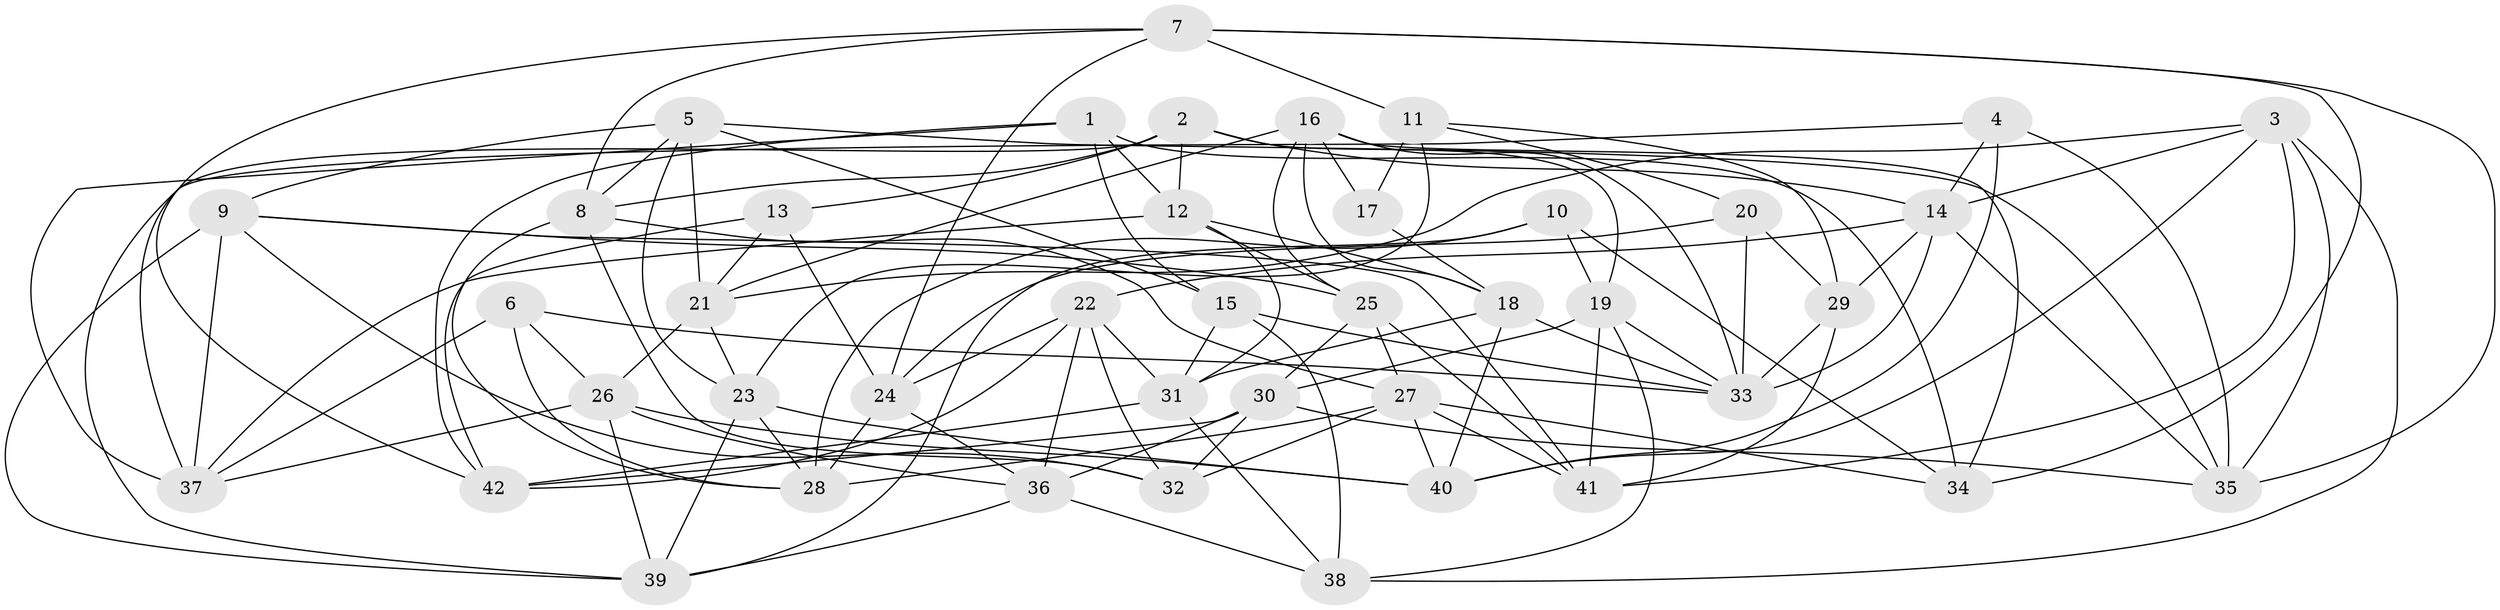 // original degree distribution, {4: 1.0}
// Generated by graph-tools (version 1.1) at 2025/50/03/09/25 03:50:56]
// undirected, 42 vertices, 118 edges
graph export_dot {
graph [start="1"]
  node [color=gray90,style=filled];
  1;
  2;
  3;
  4;
  5;
  6;
  7;
  8;
  9;
  10;
  11;
  12;
  13;
  14;
  15;
  16;
  17;
  18;
  19;
  20;
  21;
  22;
  23;
  24;
  25;
  26;
  27;
  28;
  29;
  30;
  31;
  32;
  33;
  34;
  35;
  36;
  37;
  38;
  39;
  40;
  41;
  42;
  1 -- 12 [weight=1.0];
  1 -- 15 [weight=1.0];
  1 -- 34 [weight=2.0];
  1 -- 37 [weight=1.0];
  1 -- 42 [weight=1.0];
  2 -- 8 [weight=1.0];
  2 -- 12 [weight=1.0];
  2 -- 13 [weight=1.0];
  2 -- 14 [weight=1.0];
  2 -- 19 [weight=1.0];
  2 -- 39 [weight=1.0];
  3 -- 14 [weight=1.0];
  3 -- 21 [weight=1.0];
  3 -- 35 [weight=1.0];
  3 -- 38 [weight=1.0];
  3 -- 40 [weight=1.0];
  3 -- 41 [weight=1.0];
  4 -- 14 [weight=1.0];
  4 -- 35 [weight=1.0];
  4 -- 37 [weight=1.0];
  4 -- 40 [weight=1.0];
  5 -- 8 [weight=1.0];
  5 -- 9 [weight=1.0];
  5 -- 15 [weight=1.0];
  5 -- 21 [weight=1.0];
  5 -- 23 [weight=1.0];
  5 -- 35 [weight=1.0];
  6 -- 26 [weight=1.0];
  6 -- 28 [weight=1.0];
  6 -- 33 [weight=1.0];
  6 -- 37 [weight=1.0];
  7 -- 8 [weight=1.0];
  7 -- 11 [weight=1.0];
  7 -- 24 [weight=1.0];
  7 -- 34 [weight=1.0];
  7 -- 35 [weight=1.0];
  7 -- 42 [weight=1.0];
  8 -- 27 [weight=1.0];
  8 -- 28 [weight=1.0];
  8 -- 32 [weight=1.0];
  9 -- 25 [weight=1.0];
  9 -- 32 [weight=1.0];
  9 -- 37 [weight=1.0];
  9 -- 39 [weight=1.0];
  9 -- 41 [weight=1.0];
  10 -- 19 [weight=1.0];
  10 -- 28 [weight=1.0];
  10 -- 34 [weight=1.0];
  10 -- 39 [weight=1.0];
  11 -- 17 [weight=2.0];
  11 -- 20 [weight=1.0];
  11 -- 23 [weight=1.0];
  11 -- 29 [weight=1.0];
  12 -- 18 [weight=1.0];
  12 -- 25 [weight=1.0];
  12 -- 31 [weight=1.0];
  12 -- 37 [weight=1.0];
  13 -- 21 [weight=1.0];
  13 -- 24 [weight=1.0];
  13 -- 42 [weight=1.0];
  14 -- 22 [weight=1.0];
  14 -- 29 [weight=2.0];
  14 -- 33 [weight=1.0];
  14 -- 35 [weight=1.0];
  15 -- 31 [weight=1.0];
  15 -- 33 [weight=1.0];
  15 -- 38 [weight=2.0];
  16 -- 17 [weight=1.0];
  16 -- 18 [weight=1.0];
  16 -- 21 [weight=1.0];
  16 -- 25 [weight=1.0];
  16 -- 33 [weight=1.0];
  16 -- 34 [weight=1.0];
  17 -- 18 [weight=1.0];
  18 -- 31 [weight=1.0];
  18 -- 33 [weight=1.0];
  18 -- 40 [weight=1.0];
  19 -- 30 [weight=1.0];
  19 -- 33 [weight=1.0];
  19 -- 38 [weight=1.0];
  19 -- 41 [weight=1.0];
  20 -- 24 [weight=1.0];
  20 -- 29 [weight=1.0];
  20 -- 33 [weight=1.0];
  21 -- 23 [weight=1.0];
  21 -- 26 [weight=1.0];
  22 -- 24 [weight=1.0];
  22 -- 31 [weight=1.0];
  22 -- 32 [weight=1.0];
  22 -- 36 [weight=1.0];
  22 -- 42 [weight=1.0];
  23 -- 28 [weight=1.0];
  23 -- 39 [weight=1.0];
  23 -- 40 [weight=1.0];
  24 -- 28 [weight=1.0];
  24 -- 36 [weight=1.0];
  25 -- 27 [weight=1.0];
  25 -- 30 [weight=1.0];
  25 -- 41 [weight=1.0];
  26 -- 36 [weight=1.0];
  26 -- 37 [weight=1.0];
  26 -- 39 [weight=1.0];
  26 -- 40 [weight=1.0];
  27 -- 28 [weight=1.0];
  27 -- 32 [weight=2.0];
  27 -- 34 [weight=1.0];
  27 -- 40 [weight=1.0];
  27 -- 41 [weight=1.0];
  29 -- 33 [weight=1.0];
  29 -- 41 [weight=1.0];
  30 -- 32 [weight=1.0];
  30 -- 35 [weight=1.0];
  30 -- 36 [weight=1.0];
  30 -- 42 [weight=1.0];
  31 -- 38 [weight=1.0];
  31 -- 42 [weight=1.0];
  36 -- 38 [weight=1.0];
  36 -- 39 [weight=1.0];
}
